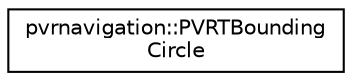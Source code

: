 digraph "Graphical Class Hierarchy"
{
  edge [fontname="Helvetica",fontsize="10",labelfontname="Helvetica",labelfontsize="10"];
  node [fontname="Helvetica",fontsize="10",shape=record];
  rankdir="LR";
  Node1 [label="pvrnavigation::PVRTBounding\lCircle",height=0.2,width=0.4,color="black", fillcolor="white", style="filled",URL="$structpvrnavigation_1_1_p_v_r_t_bounding_circle.html"];
}
